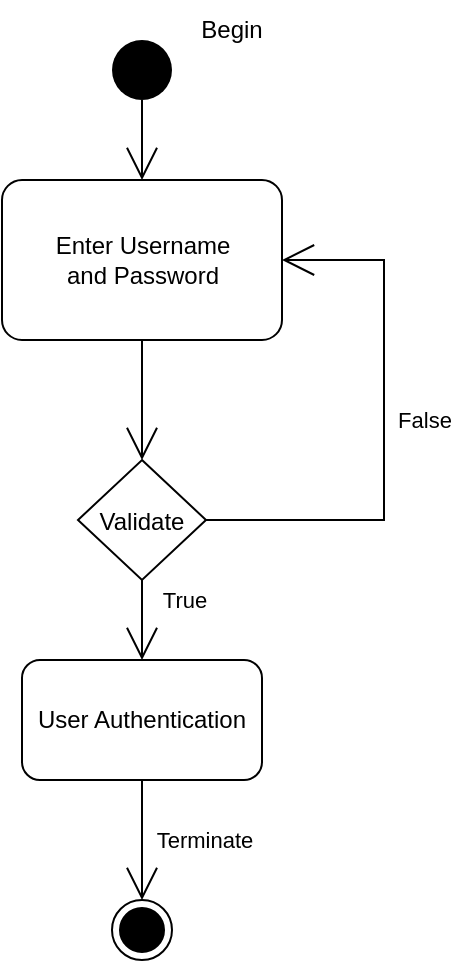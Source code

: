 <mxfile version="17.4.0" type="github">
  <diagram id="C5RBs43oDa-KdzZeNtuy" name="Page-1">
    <mxGraphModel dx="1726" dy="2686" grid="1" gridSize="10" guides="1" tooltips="1" connect="1" arrows="1" fold="1" page="1" pageScale="1" pageWidth="827" pageHeight="1169" math="0" shadow="0">
      <root>
        <mxCell id="WIyWlLk6GJQsqaUBKTNV-0" />
        <mxCell id="uOqwjrXB-CaHXfy_sAdY-13" parent="WIyWlLk6GJQsqaUBKTNV-0" />
        <mxCell id="uOqwjrXB-CaHXfy_sAdY-17" style="edgeStyle=none;curved=1;rounded=0;orthogonalLoop=1;jettySize=auto;html=1;exitX=0.5;exitY=1;exitDx=0;exitDy=0;endArrow=open;startSize=14;endSize=14;sourcePerimeterSpacing=8;targetPerimeterSpacing=8;" edge="1" parent="uOqwjrXB-CaHXfy_sAdY-13" source="uOqwjrXB-CaHXfy_sAdY-14">
          <mxGeometry relative="1" as="geometry">
            <mxPoint x="120" y="-1020" as="targetPoint" />
          </mxGeometry>
        </mxCell>
        <mxCell id="uOqwjrXB-CaHXfy_sAdY-14" value="Be" style="ellipse;fillColor=#000000;strokeColor=none;hachureGap=4;" vertex="1" parent="uOqwjrXB-CaHXfy_sAdY-13">
          <mxGeometry x="105" y="-1090" width="30" height="30" as="geometry" />
        </mxCell>
        <mxCell id="uOqwjrXB-CaHXfy_sAdY-15" value="Begin" style="text;strokeColor=none;fillColor=none;html=1;align=center;verticalAlign=middle;whiteSpace=wrap;rounded=0;hachureGap=4;" vertex="1" parent="uOqwjrXB-CaHXfy_sAdY-13">
          <mxGeometry x="135" y="-1110" width="60" height="30" as="geometry" />
        </mxCell>
        <mxCell id="uOqwjrXB-CaHXfy_sAdY-22" style="edgeStyle=none;curved=1;rounded=0;orthogonalLoop=1;jettySize=auto;html=1;exitX=0.5;exitY=1;exitDx=0;exitDy=0;endArrow=open;startSize=14;endSize=14;sourcePerimeterSpacing=8;targetPerimeterSpacing=8;entryX=0.5;entryY=0;entryDx=0;entryDy=0;" edge="1" parent="uOqwjrXB-CaHXfy_sAdY-13" source="uOqwjrXB-CaHXfy_sAdY-18">
          <mxGeometry relative="1" as="geometry">
            <mxPoint x="120" y="-880" as="targetPoint" />
          </mxGeometry>
        </mxCell>
        <mxCell id="uOqwjrXB-CaHXfy_sAdY-18" value="Enter Username &lt;br&gt;and Password" style="html=1;dashed=0;rounded=1;absoluteArcSize=1;arcSize=20;verticalAlign=middle;align=center;hachureGap=4;" vertex="1" parent="uOqwjrXB-CaHXfy_sAdY-13">
          <mxGeometry x="50" y="-1020" width="140" height="80" as="geometry" />
        </mxCell>
        <mxCell id="uOqwjrXB-CaHXfy_sAdY-26" value="True" style="edgeStyle=none;curved=1;rounded=0;orthogonalLoop=1;jettySize=auto;html=1;exitX=0.5;exitY=1;exitDx=0;exitDy=0;entryX=0.5;entryY=0;entryDx=0;entryDy=0;endArrow=open;startSize=14;endSize=14;sourcePerimeterSpacing=8;targetPerimeterSpacing=8;" edge="1" parent="uOqwjrXB-CaHXfy_sAdY-13" source="uOqwjrXB-CaHXfy_sAdY-23" target="uOqwjrXB-CaHXfy_sAdY-24">
          <mxGeometry x="-0.5" y="21" relative="1" as="geometry">
            <mxPoint as="offset" />
          </mxGeometry>
        </mxCell>
        <mxCell id="uOqwjrXB-CaHXfy_sAdY-31" value="False" style="edgeStyle=elbowEdgeStyle;rounded=0;orthogonalLoop=1;jettySize=auto;html=1;exitX=1;exitY=0.5;exitDx=0;exitDy=0;endArrow=open;startSize=14;endSize=14;sourcePerimeterSpacing=8;targetPerimeterSpacing=8;entryX=1;entryY=0.5;entryDx=0;entryDy=0;" edge="1" parent="uOqwjrXB-CaHXfy_sAdY-13" source="uOqwjrXB-CaHXfy_sAdY-23" target="uOqwjrXB-CaHXfy_sAdY-18">
          <mxGeometry x="0.03" y="-20" relative="1" as="geometry">
            <mxPoint x="188.294" y="-924.07" as="targetPoint" />
            <Array as="points">
              <mxPoint x="241" y="-910" />
            </Array>
            <mxPoint as="offset" />
          </mxGeometry>
        </mxCell>
        <mxCell id="uOqwjrXB-CaHXfy_sAdY-23" value="Validate" style="rhombus;hachureGap=4;" vertex="1" parent="uOqwjrXB-CaHXfy_sAdY-13">
          <mxGeometry x="88" y="-880" width="64" height="60" as="geometry" />
        </mxCell>
        <mxCell id="uOqwjrXB-CaHXfy_sAdY-33" value="Terminate" style="edgeStyle=elbowEdgeStyle;rounded=0;orthogonalLoop=1;jettySize=auto;html=1;exitX=0.5;exitY=1;exitDx=0;exitDy=0;endArrow=open;startSize=14;endSize=14;sourcePerimeterSpacing=8;targetPerimeterSpacing=8;entryX=0.5;entryY=0;entryDx=0;entryDy=0;" edge="1" parent="uOqwjrXB-CaHXfy_sAdY-13" source="uOqwjrXB-CaHXfy_sAdY-24" target="uOqwjrXB-CaHXfy_sAdY-34">
          <mxGeometry y="31" relative="1" as="geometry">
            <mxPoint x="120" y="-698" as="targetPoint" />
            <mxPoint as="offset" />
          </mxGeometry>
        </mxCell>
        <mxCell id="uOqwjrXB-CaHXfy_sAdY-24" value="User Authentication" style="rounded=1;whiteSpace=wrap;html=1;hachureGap=4;" vertex="1" parent="uOqwjrXB-CaHXfy_sAdY-13">
          <mxGeometry x="60" y="-780" width="120" height="60" as="geometry" />
        </mxCell>
        <mxCell id="uOqwjrXB-CaHXfy_sAdY-34" value="" style="ellipse;html=1;shape=endState;fillColor=#000000;strokeColor=#000000;hachureGap=4;" vertex="1" parent="uOqwjrXB-CaHXfy_sAdY-13">
          <mxGeometry x="105" y="-660" width="30" height="30" as="geometry" />
        </mxCell>
      </root>
    </mxGraphModel>
  </diagram>
</mxfile>
